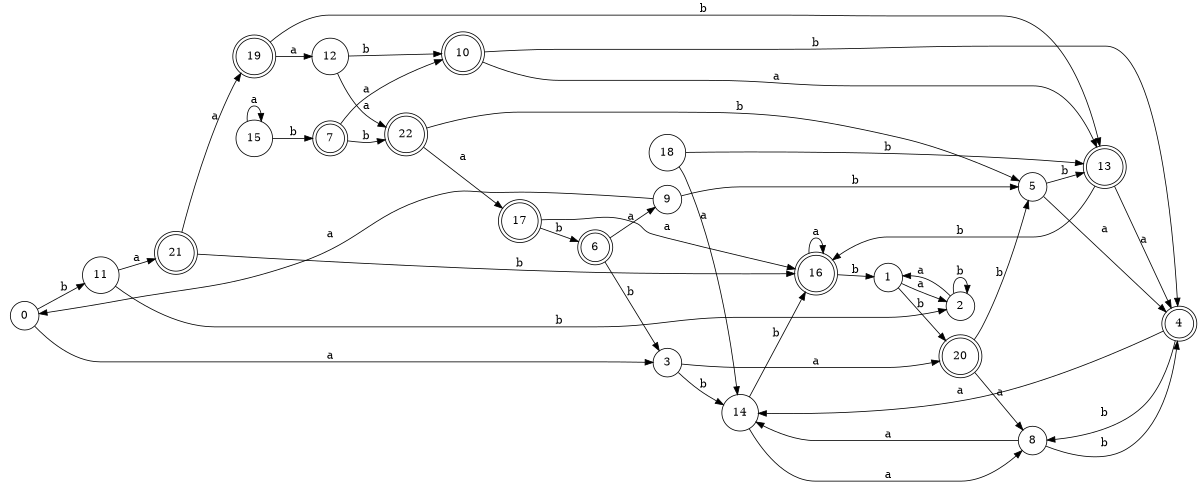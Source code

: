digraph n19_6 {
__start0 [label="" shape="none"];

rankdir=LR;
size="8,5";

s0 [style="filled", color="black", fillcolor="white" shape="circle", label="0"];
s1 [style="filled", color="black", fillcolor="white" shape="circle", label="1"];
s2 [style="filled", color="black", fillcolor="white" shape="circle", label="2"];
s3 [style="filled", color="black", fillcolor="white" shape="circle", label="3"];
s4 [style="rounded,filled", color="black", fillcolor="white" shape="doublecircle", label="4"];
s5 [style="filled", color="black", fillcolor="white" shape="circle", label="5"];
s6 [style="rounded,filled", color="black", fillcolor="white" shape="doublecircle", label="6"];
s7 [style="rounded,filled", color="black", fillcolor="white" shape="doublecircle", label="7"];
s8 [style="filled", color="black", fillcolor="white" shape="circle", label="8"];
s9 [style="filled", color="black", fillcolor="white" shape="circle", label="9"];
s10 [style="rounded,filled", color="black", fillcolor="white" shape="doublecircle", label="10"];
s11 [style="filled", color="black", fillcolor="white" shape="circle", label="11"];
s12 [style="filled", color="black", fillcolor="white" shape="circle", label="12"];
s13 [style="rounded,filled", color="black", fillcolor="white" shape="doublecircle", label="13"];
s14 [style="filled", color="black", fillcolor="white" shape="circle", label="14"];
s15 [style="filled", color="black", fillcolor="white" shape="circle", label="15"];
s16 [style="rounded,filled", color="black", fillcolor="white" shape="doublecircle", label="16"];
s17 [style="rounded,filled", color="black", fillcolor="white" shape="doublecircle", label="17"];
s18 [style="filled", color="black", fillcolor="white" shape="circle", label="18"];
s19 [style="rounded,filled", color="black", fillcolor="white" shape="doublecircle", label="19"];
s20 [style="rounded,filled", color="black", fillcolor="white" shape="doublecircle", label="20"];
s21 [style="rounded,filled", color="black", fillcolor="white" shape="doublecircle", label="21"];
s22 [style="rounded,filled", color="black", fillcolor="white" shape="doublecircle", label="22"];
s0 -> s3 [label="a"];
s0 -> s11 [label="b"];
s1 -> s2 [label="a"];
s1 -> s20 [label="b"];
s2 -> s1 [label="a"];
s2 -> s2 [label="b"];
s3 -> s20 [label="a"];
s3 -> s14 [label="b"];
s4 -> s14 [label="a"];
s4 -> s8 [label="b"];
s5 -> s4 [label="a"];
s5 -> s13 [label="b"];
s6 -> s9 [label="a"];
s6 -> s3 [label="b"];
s7 -> s10 [label="a"];
s7 -> s22 [label="b"];
s8 -> s14 [label="a"];
s8 -> s4 [label="b"];
s9 -> s0 [label="a"];
s9 -> s5 [label="b"];
s10 -> s13 [label="a"];
s10 -> s4 [label="b"];
s11 -> s21 [label="a"];
s11 -> s2 [label="b"];
s12 -> s22 [label="a"];
s12 -> s10 [label="b"];
s13 -> s4 [label="a"];
s13 -> s16 [label="b"];
s14 -> s8 [label="a"];
s14 -> s16 [label="b"];
s15 -> s15 [label="a"];
s15 -> s7 [label="b"];
s16 -> s16 [label="a"];
s16 -> s1 [label="b"];
s17 -> s16 [label="a"];
s17 -> s6 [label="b"];
s18 -> s14 [label="a"];
s18 -> s13 [label="b"];
s19 -> s12 [label="a"];
s19 -> s13 [label="b"];
s20 -> s8 [label="a"];
s20 -> s5 [label="b"];
s21 -> s19 [label="a"];
s21 -> s16 [label="b"];
s22 -> s17 [label="a"];
s22 -> s5 [label="b"];

}